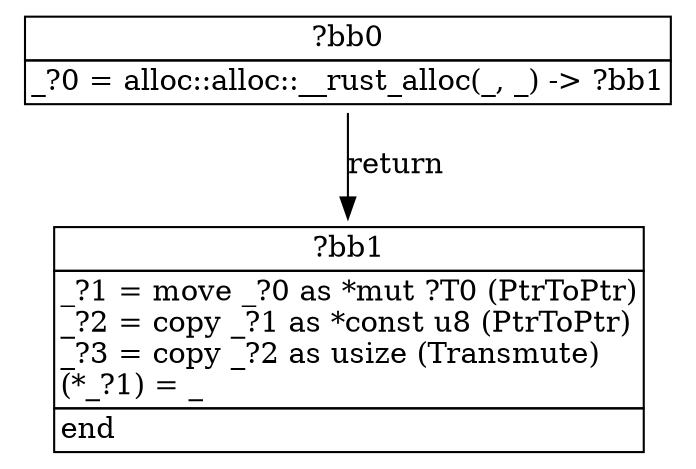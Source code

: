 digraph ControlFlowGraph {
    bb0 [shape="none", label=<<table border="0" cellborder="1" cellspacing="0"><tr><td  align="center" colspan="1">?bb0</td></tr><tr><td align="left">_?0 = alloc::alloc::__rust_alloc(_, _) -&gt; ?bb1</td></tr></table>>];
    bb1 [shape="none", label=<<table border="0" cellborder="1" cellspacing="0"><tr><td  align="center" colspan="1">?bb1</td></tr><tr><td align="left" balign="left">_?1 = move _?0 as *mut ?T0 (PtrToPtr)<br/>_?2 = copy _?1 as *const u8 (PtrToPtr)<br/>_?3 = copy _?2 as usize (Transmute)<br/>(*_?1) = _<br/></td></tr><tr><td align="left">end</td></tr></table>>];
    bb0 -> bb1 [label="return"];
}
